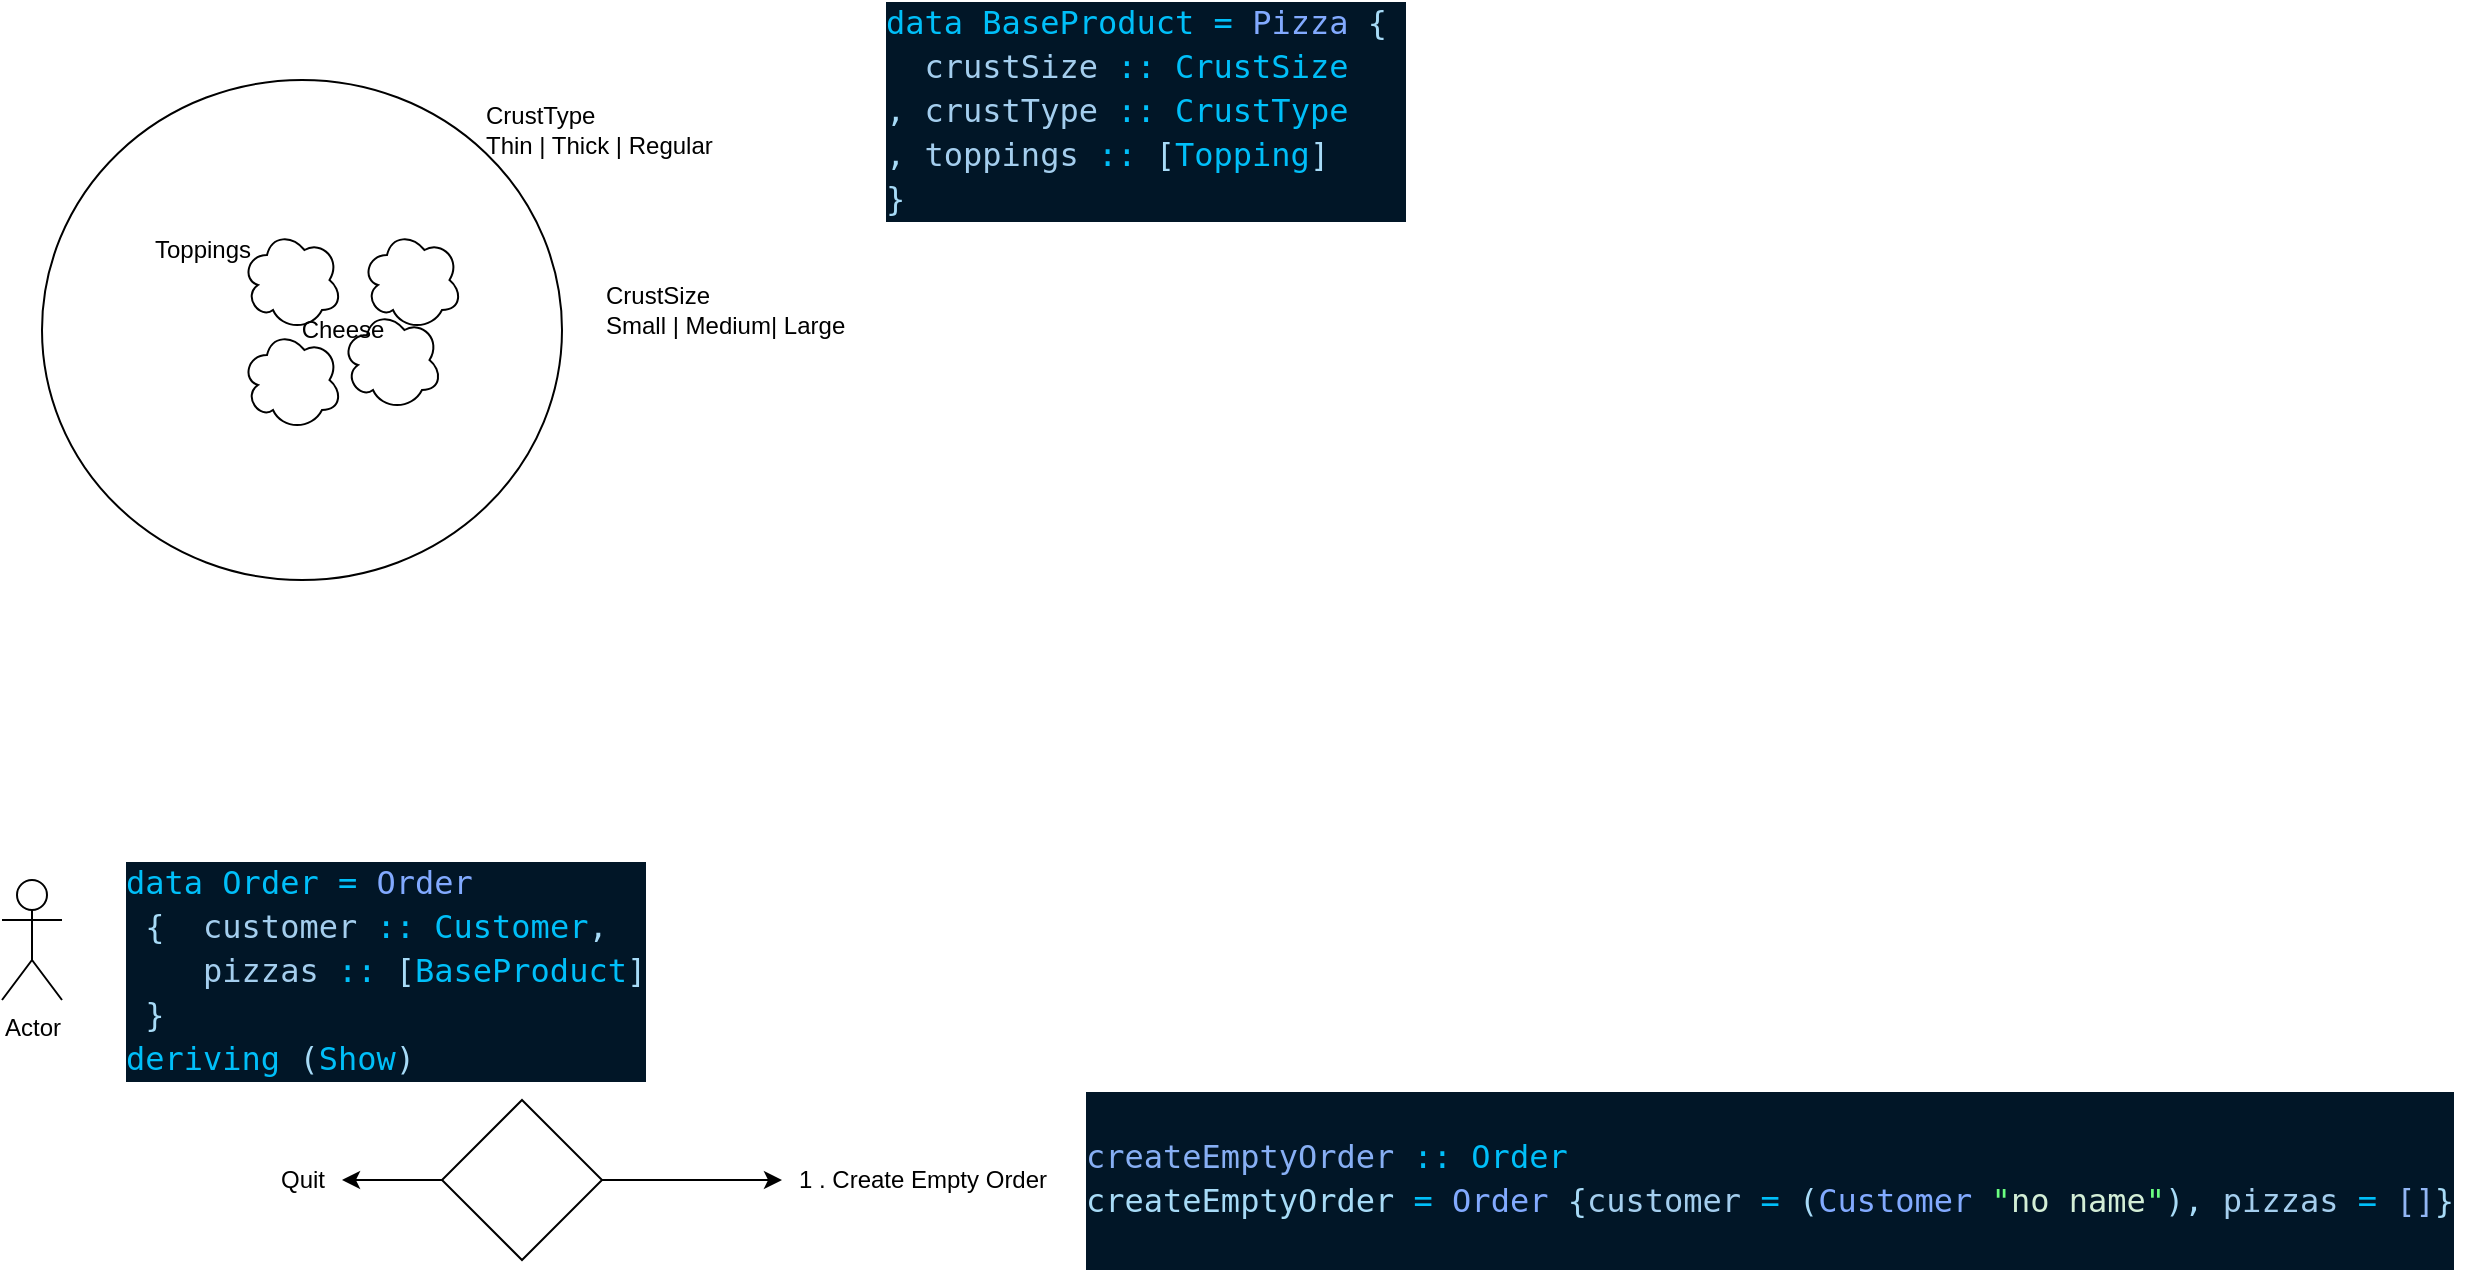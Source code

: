 <mxfile>
    <diagram id="nWXRt7LKUX-1-Ko7EOjv" name="Page-1">
        <mxGraphModel dx="694" dy="353" grid="1" gridSize="10" guides="1" tooltips="1" connect="1" arrows="1" fold="1" page="1" pageScale="1" pageWidth="827" pageHeight="1169" math="0" shadow="0">
            <root>
                <mxCell id="0"/>
                <mxCell id="1" parent="0"/>
                <mxCell id="UyfyExOqAVV3lKFY3JEy-2" value="" style="ellipse;whiteSpace=wrap;html=1;" parent="1" vertex="1">
                    <mxGeometry x="120" y="80" width="260" height="250" as="geometry"/>
                </mxCell>
                <mxCell id="UyfyExOqAVV3lKFY3JEy-3" value="" style="ellipse;shape=cloud;whiteSpace=wrap;html=1;" parent="1" vertex="1">
                    <mxGeometry x="220" y="205" width="50" height="50" as="geometry"/>
                </mxCell>
                <mxCell id="UyfyExOqAVV3lKFY3JEy-4" value="" style="ellipse;shape=cloud;whiteSpace=wrap;html=1;" parent="1" vertex="1">
                    <mxGeometry x="270" y="195" width="50" height="50" as="geometry"/>
                </mxCell>
                <mxCell id="UyfyExOqAVV3lKFY3JEy-5" value="" style="ellipse;shape=cloud;whiteSpace=wrap;html=1;" parent="1" vertex="1">
                    <mxGeometry x="280" y="155" width="50" height="50" as="geometry"/>
                </mxCell>
                <mxCell id="UyfyExOqAVV3lKFY3JEy-6" value="" style="ellipse;shape=cloud;whiteSpace=wrap;html=1;" parent="1" vertex="1">
                    <mxGeometry x="220" y="155" width="50" height="50" as="geometry"/>
                </mxCell>
                <mxCell id="UyfyExOqAVV3lKFY3JEy-15" value="Toppings&lt;br&gt;" style="text;html=1;align=center;verticalAlign=middle;resizable=0;points=[];autosize=1;strokeColor=none;fillColor=none;" parent="1" vertex="1">
                    <mxGeometry x="170" y="155" width="60" height="20" as="geometry"/>
                </mxCell>
                <mxCell id="UyfyExOqAVV3lKFY3JEy-16" value="Cheese" style="text;html=1;align=center;verticalAlign=middle;resizable=0;points=[];autosize=1;strokeColor=none;fillColor=none;" parent="1" vertex="1">
                    <mxGeometry x="240" y="195" width="60" height="20" as="geometry"/>
                </mxCell>
                <mxCell id="UyfyExOqAVV3lKFY3JEy-17" value="CrustType&lt;br&gt;Thin | Thick | Regular&amp;nbsp;" style="text;html=1;strokeColor=none;fillColor=none;align=left;verticalAlign=middle;whiteSpace=wrap;rounded=0;" parent="1" vertex="1">
                    <mxGeometry x="340" y="90" width="120" height="30" as="geometry"/>
                </mxCell>
                <mxCell id="UyfyExOqAVV3lKFY3JEy-18" value="CrustSize&lt;br&gt;Small | Medium| Large" style="text;html=1;align=left;verticalAlign=middle;resizable=0;points=[];autosize=1;strokeColor=none;fillColor=none;" parent="1" vertex="1">
                    <mxGeometry x="400" y="180" width="140" height="30" as="geometry"/>
                </mxCell>
                <mxCell id="UyfyExOqAVV3lKFY3JEy-19" value="&lt;div style=&quot;color: rgb(167 , 219 , 247) ; background-color: rgb(1 , 22 , 39) ; font-family: &amp;#34;jetbrains mono&amp;#34; , &amp;#34;droid sans mono&amp;#34; , monospace , monospace , &amp;#34;droid sans fallback&amp;#34; ; font-size: 16px ; line-height: 22px&quot;&gt;&lt;div&gt;&lt;span style=&quot;color: #00bff9&quot;&gt;data&lt;/span&gt; &lt;span style=&quot;color: #00bff9&quot;&gt;BaseProduct&lt;/span&gt; &lt;span style=&quot;color: #00bff9&quot;&gt;=&lt;/span&gt; &lt;span style=&quot;color: #82aaff&quot;&gt;Pizza&lt;/span&gt; {&amp;nbsp;&lt;/div&gt;&lt;div&gt;&lt;span style=&quot;color: #a4ceee&quot;&gt;&amp;nbsp; crustSize&lt;/span&gt; &lt;span style=&quot;color: #00bff9&quot;&gt;::&lt;/span&gt; &lt;span style=&quot;color: #00bff9&quot;&gt;CrustSize&lt;/span&gt;&lt;/div&gt;&lt;div&gt;                   , &lt;span style=&quot;color: #a4ceee&quot;&gt;crustType&lt;/span&gt; &lt;span style=&quot;color: #00bff9&quot;&gt;::&lt;/span&gt; &lt;span style=&quot;color: #00bff9&quot;&gt;CrustType&lt;/span&gt;&lt;/div&gt;&lt;div&gt;                   , &lt;span style=&quot;color: #a4ceee&quot;&gt;toppings&lt;/span&gt;  &lt;span style=&quot;color: #00bff9&quot;&gt;::&lt;/span&gt; [&lt;span style=&quot;color: #00bff9&quot;&gt;Topping&lt;/span&gt;]&lt;/div&gt;&lt;div&gt;                   }&lt;/div&gt;&lt;/div&gt;" style="text;html=1;align=left;verticalAlign=middle;resizable=0;points=[];autosize=1;strokeColor=none;fillColor=none;" parent="1" vertex="1">
                    <mxGeometry x="540" y="40" width="270" height="110" as="geometry"/>
                </mxCell>
                <mxCell id="UyfyExOqAVV3lKFY3JEy-20" value="Actor" style="shape=umlActor;verticalLabelPosition=bottom;verticalAlign=top;html=1;outlineConnect=0;" parent="1" vertex="1">
                    <mxGeometry x="100" y="480" width="30" height="60" as="geometry"/>
                </mxCell>
                <mxCell id="2" value="&lt;div style=&quot;color: rgb(167 , 219 , 247) ; background-color: rgb(1 , 22 , 39) ; font-family: &amp;#34;jetbrains mono&amp;#34; , &amp;#34;droid sans mono&amp;#34; , monospace , monospace , &amp;#34;droid sans fallback&amp;#34; ; font-size: 16px ; line-height: 22px&quot;&gt;&lt;div&gt;&lt;span style=&quot;color: #00bff9&quot;&gt;data&lt;/span&gt; &lt;span style=&quot;color: #00bff9&quot;&gt;Order&lt;/span&gt; &lt;span style=&quot;color: #00bff9&quot;&gt;=&lt;/span&gt; &lt;span style=&quot;color: #82aaff&quot;&gt;Order&lt;/span&gt;&lt;/div&gt;&lt;div&gt;&amp;nbsp;{&amp;nbsp;&amp;nbsp;&lt;span style=&quot;color: #a4ceee&quot;&gt;customer&lt;/span&gt; &lt;span style=&quot;color: #00bff9&quot;&gt;::&lt;/span&gt; &lt;span style=&quot;color: #00bff9&quot;&gt;Customer&lt;/span&gt;,&lt;/div&gt;&lt;div&gt;    &lt;span style=&quot;color: #a4ceee&quot;&gt;&amp;nbsp; &amp;nbsp; pizzas&lt;/span&gt; &lt;span style=&quot;color: #00bff9&quot;&gt;::&lt;/span&gt; [&lt;span style=&quot;color: #00bff9&quot;&gt;BaseProduct&lt;/span&gt;]&lt;/div&gt;&lt;div&gt;&amp;nbsp;}&lt;/div&gt;&lt;div&gt;  &lt;span style=&quot;color: #00bff9&quot;&gt;deriving&lt;/span&gt; (&lt;span style=&quot;color: #00bff9&quot;&gt;Show&lt;/span&gt;)&lt;/div&gt;&lt;/div&gt;" style="text;html=1;align=left;verticalAlign=middle;resizable=0;points=[];autosize=1;strokeColor=none;" vertex="1" parent="1">
                    <mxGeometry x="160" y="470" width="270" height="110" as="geometry"/>
                </mxCell>
                <mxCell id="4" style="edgeStyle=none;html=1;" edge="1" parent="1" source="3">
                    <mxGeometry relative="1" as="geometry">
                        <mxPoint x="490" y="630" as="targetPoint"/>
                    </mxGeometry>
                </mxCell>
                <mxCell id="6" style="edgeStyle=none;html=1;exitX=0;exitY=0.5;exitDx=0;exitDy=0;" edge="1" parent="1" source="3">
                    <mxGeometry relative="1" as="geometry">
                        <mxPoint x="270" y="630" as="targetPoint"/>
                    </mxGeometry>
                </mxCell>
                <mxCell id="3" value="" style="rhombus;whiteSpace=wrap;html=1;" vertex="1" parent="1">
                    <mxGeometry x="320" y="590" width="80" height="80" as="geometry"/>
                </mxCell>
                <mxCell id="5" value="1 . Create Empty Order&lt;br&gt;" style="text;html=1;align=center;verticalAlign=middle;resizable=0;points=[];autosize=1;strokeColor=none;" vertex="1" parent="1">
                    <mxGeometry x="490" y="620" width="140" height="20" as="geometry"/>
                </mxCell>
                <mxCell id="7" value="Quit" style="text;html=1;align=center;verticalAlign=middle;resizable=0;points=[];autosize=1;strokeColor=none;" vertex="1" parent="1">
                    <mxGeometry x="230" y="620" width="40" height="20" as="geometry"/>
                </mxCell>
                <mxCell id="8" value="&lt;div style=&quot;background-color: rgb(1 , 22 , 39) ; line-height: 22px&quot;&gt;&lt;br&gt;&lt;div style=&quot;color: rgb(167 , 219 , 247) ; font-family: &amp;quot;jetbrains mono&amp;quot; , &amp;quot;droid sans mono&amp;quot; , monospace , monospace , &amp;quot;droid sans fallback&amp;quot; ; font-size: 16px&quot;&gt;&lt;span style=&quot;color: #87aff4&quot;&gt;createEmptyOrder&lt;/span&gt; &lt;span style=&quot;color: #00bff9&quot;&gt;::&lt;/span&gt; &lt;span style=&quot;color: #00bff9&quot;&gt;Order&lt;/span&gt;&lt;/div&gt;&lt;div style=&quot;color: rgb(167 , 219 , 247) ; font-family: &amp;quot;jetbrains mono&amp;quot; , &amp;quot;droid sans mono&amp;quot; , monospace , monospace , &amp;quot;droid sans fallback&amp;quot; ; font-size: 16px&quot;&gt;createEmptyOrder &lt;span style=&quot;color: #00bff9&quot;&gt;=&lt;/span&gt; &lt;span style=&quot;color: #82aaff&quot;&gt;Order&lt;/span&gt; {&lt;span style=&quot;color: #a4ceee&quot;&gt;customer&lt;/span&gt; &lt;span style=&quot;color: #00bff9&quot;&gt;=&lt;/span&gt; (&lt;span style=&quot;color: #82aaff&quot;&gt;Customer&lt;/span&gt; &lt;span style=&quot;color: #6bff81&quot;&gt;&quot;&lt;/span&gt;&lt;span style=&quot;color: #d3eed6&quot;&gt;no name&lt;/span&gt;&lt;span style=&quot;color: #6bff81&quot;&gt;&quot;&lt;/span&gt;), &lt;span style=&quot;color: #a4ceee&quot;&gt;pizzas&lt;/span&gt; &lt;span style=&quot;color: #00bff9&quot;&gt;=&lt;/span&gt; &lt;span style=&quot;color: #92b6f4&quot;&gt;[]&lt;/span&gt;}&lt;/div&gt;&lt;div style=&quot;&quot;&gt;&lt;font color=&quot;#a7dbf7&quot; face=&quot;JetBrains Mono, Droid Sans Mono, monospace, monospace, Droid Sans Fallback&quot;&gt;&lt;span style=&quot;font-size: 16px&quot;&gt;&lt;br&gt;&lt;/span&gt;&lt;/font&gt;&lt;/div&gt;&lt;/div&gt;" style="text;html=1;align=left;verticalAlign=middle;resizable=0;points=[];autosize=1;strokeColor=none;" vertex="1" parent="1">
                    <mxGeometry x="640" y="585" width="700" height="90" as="geometry"/>
                </mxCell>
            </root>
        </mxGraphModel>
    </diagram>
</mxfile>